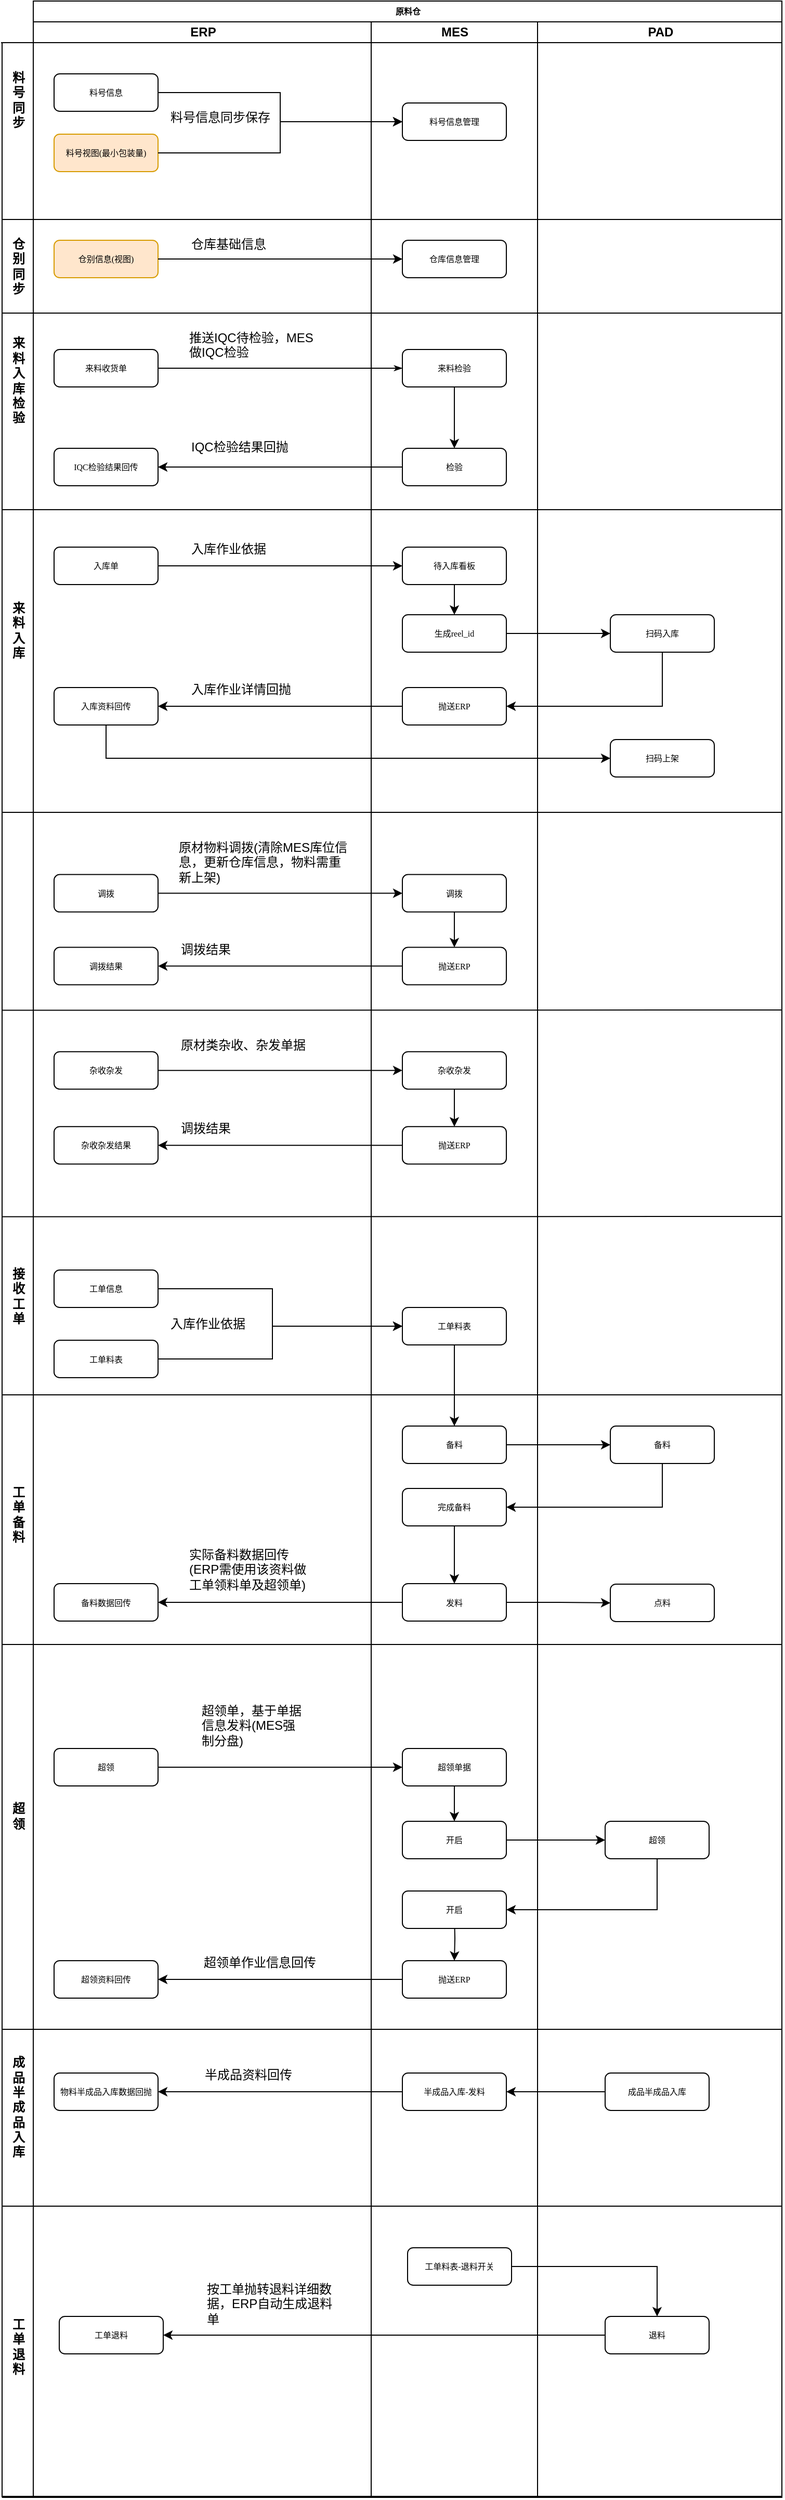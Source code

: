<mxfile version="12.1.3" type="github" pages="1"><diagram name="Page-1" id="74e2e168-ea6b-b213-b513-2b3c1d86103e"><mxGraphModel dx="1024" dy="1386" grid="1" gridSize="10" guides="1" tooltips="1" connect="1" arrows="1" fold="1" page="1" pageScale="1" pageWidth="1100" pageHeight="850" background="#ffffff" math="0" shadow="0"><root><mxCell id="0"/><mxCell id="1" parent="0"/><mxCell id="77e6c97f196da883-1" value="原料仓" style="swimlane;html=1;childLayout=stackLayout;startSize=20;rounded=0;shadow=0;labelBackgroundColor=none;strokeColor=#000000;strokeWidth=1;fillColor=#ffffff;fontFamily=Verdana;fontSize=8;fontColor=#000000;align=center;" parent="1" vertex="1"><mxGeometry x="70" y="-40" width="720" height="2400" as="geometry"/></mxCell><mxCell id="77e6c97f196da883-2" value="ERP" style="swimlane;html=1;startSize=20;" parent="77e6c97f196da883-1" vertex="1"><mxGeometry y="20" width="325" height="2380" as="geometry"/></mxCell><mxCell id="77e6c97f196da883-8" value="来料收货单" style="rounded=1;whiteSpace=wrap;html=1;shadow=0;labelBackgroundColor=none;strokeColor=#000000;strokeWidth=1;fillColor=#ffffff;fontFamily=Verdana;fontSize=8;fontColor=#000000;align=center;" parent="77e6c97f196da883-2" vertex="1"><mxGeometry x="20" y="315" width="100" height="36" as="geometry"/></mxCell><mxCell id="77e6c97f196da883-9" value="&lt;span style=&quot;font-size: 8px&quot;&gt;IQC检验结果回传&lt;/span&gt;" style="rounded=1;whiteSpace=wrap;html=1;shadow=0;labelBackgroundColor=none;strokeColor=#000000;strokeWidth=1;fillColor=#ffffff;fontFamily=Verdana;fontSize=8;fontColor=#000000;align=center;" parent="77e6c97f196da883-2" vertex="1"><mxGeometry x="20" y="410" width="100" height="36" as="geometry"/></mxCell><mxCell id="0Abd1LJX1tRPUPVhs411-5" value="入库单" style="rounded=1;whiteSpace=wrap;html=1;shadow=0;labelBackgroundColor=none;strokeColor=#000000;strokeWidth=1;fillColor=#ffffff;fontFamily=Verdana;fontSize=8;fontColor=#000000;align=center;" vertex="1" parent="77e6c97f196da883-2"><mxGeometry x="20" y="505" width="100" height="36" as="geometry"/></mxCell><mxCell id="0Abd1LJX1tRPUPVhs411-6" value="推送IQC待检验，MES做IQC检验" style="text;html=1;whiteSpace=wrap;" vertex="1" parent="77e6c97f196da883-2"><mxGeometry x="147.5" y="290" width="125" height="30" as="geometry"/></mxCell><mxCell id="0Abd1LJX1tRPUPVhs411-8" value="IQC检验结果回抛" style="text;html=1;" vertex="1" parent="77e6c97f196da883-2"><mxGeometry x="150" y="395" width="120" height="30" as="geometry"/></mxCell><mxCell id="0Abd1LJX1tRPUPVhs411-10" value="入库作业依据" style="text;html=1;" vertex="1" parent="77e6c97f196da883-2"><mxGeometry x="150" y="493" width="100" height="30" as="geometry"/></mxCell><mxCell id="0Abd1LJX1tRPUPVhs411-16" value="&lt;span style=&quot;font-size: 8px&quot;&gt;入库资料回传&lt;/span&gt;" style="rounded=1;whiteSpace=wrap;html=1;shadow=0;labelBackgroundColor=none;strokeColor=#000000;strokeWidth=1;fillColor=#ffffff;fontFamily=Verdana;fontSize=8;fontColor=#000000;align=center;" vertex="1" parent="77e6c97f196da883-2"><mxGeometry x="20" y="640" width="100" height="36" as="geometry"/></mxCell><mxCell id="0Abd1LJX1tRPUPVhs411-17" value="入库作业详情回抛" style="text;html=1;" vertex="1" parent="77e6c97f196da883-2"><mxGeometry x="150" y="628" width="120" height="30" as="geometry"/></mxCell><mxCell id="0Abd1LJX1tRPUPVhs411-29" value="&lt;span style=&quot;font-size: 8px&quot;&gt;工单料表&lt;/span&gt;" style="rounded=1;whiteSpace=wrap;html=1;shadow=0;labelBackgroundColor=none;strokeColor=#000000;strokeWidth=1;fillColor=#ffffff;fontFamily=Verdana;fontSize=8;fontColor=#000000;align=center;" vertex="1" parent="77e6c97f196da883-2"><mxGeometry x="20" y="1267.5" width="100" height="36" as="geometry"/></mxCell><mxCell id="0Abd1LJX1tRPUPVhs411-20" value="入库作业依据" style="text;html=1;" vertex="1" parent="77e6c97f196da883-2"><mxGeometry x="130" y="1237.5" width="100" height="30" as="geometry"/></mxCell><mxCell id="0Abd1LJX1tRPUPVhs411-22" value="实际备料数据回传(ERP需使用该资料做工单领料单及超领单)" style="text;html=1;whiteSpace=wrap;" vertex="1" parent="77e6c97f196da883-2"><mxGeometry x="147.5" y="1460" width="120" height="60" as="geometry"/></mxCell><mxCell id="0Abd1LJX1tRPUPVhs411-32" value="&lt;span style=&quot;font-size: 8px&quot;&gt;物料半成品入库数据回抛&lt;/span&gt;" style="rounded=1;whiteSpace=wrap;html=1;shadow=0;labelBackgroundColor=none;strokeColor=#000000;strokeWidth=1;fillColor=#ffffff;fontFamily=Verdana;fontSize=8;fontColor=#000000;align=center;" vertex="1" parent="77e6c97f196da883-2"><mxGeometry x="20" y="1972" width="100" height="36" as="geometry"/></mxCell><mxCell id="0Abd1LJX1tRPUPVhs411-34" value="半成品资料回传" style="text;html=1;" vertex="1" parent="77e6c97f196da883-2"><mxGeometry x="162.5" y="1960" width="110" height="30" as="geometry"/></mxCell><mxCell id="0Abd1LJX1tRPUPVhs411-66" value="原材物料调拨(清除MES库位信息，更新仓库信息，物料需重新上架)" style="text;html=1;whiteSpace=wrap;" vertex="1" parent="77e6c97f196da883-2"><mxGeometry x="137.5" y="779.8" width="165" height="30" as="geometry"/></mxCell><mxCell id="0Abd1LJX1tRPUPVhs411-70" value="原材类杂收、杂发单据" style="text;html=1;whiteSpace=wrap;" vertex="1" parent="77e6c97f196da883-2"><mxGeometry x="140" y="970.1" width="165" height="30" as="geometry"/></mxCell><mxCell id="0Abd1LJX1tRPUPVhs411-79" value="调拨结果" style="text;html=1;" vertex="1" parent="77e6c97f196da883-2"><mxGeometry x="140" y="877.8" width="120" height="30" as="geometry"/></mxCell><mxCell id="0Abd1LJX1tRPUPVhs411-83" value="&lt;span style=&quot;font-size: 8px&quot;&gt;调拨结果&lt;/span&gt;" style="rounded=1;whiteSpace=wrap;html=1;shadow=0;labelBackgroundColor=none;strokeColor=#000000;strokeWidth=1;fillColor=#ffffff;fontFamily=Verdana;fontSize=8;fontColor=#000000;align=center;" vertex="1" parent="77e6c97f196da883-2"><mxGeometry x="20" y="889.8" width="100" height="36" as="geometry"/></mxCell><mxCell id="0Abd1LJX1tRPUPVhs411-58" value="&lt;span style=&quot;font-size: 8px&quot;&gt;超领&lt;/span&gt;" style="rounded=1;whiteSpace=wrap;html=1;shadow=0;labelBackgroundColor=none;strokeColor=#000000;strokeWidth=1;fillColor=#ffffff;fontFamily=Verdana;fontSize=8;fontColor=#000000;align=center;" vertex="1" parent="77e6c97f196da883-2"><mxGeometry x="20" y="1660" width="100" height="36" as="geometry"/></mxCell><mxCell id="0Abd1LJX1tRPUPVhs411-62" value="&lt;span style=&quot;font-size: 8px&quot;&gt;超领资料回传&lt;/span&gt;" style="rounded=1;whiteSpace=wrap;html=1;shadow=0;labelBackgroundColor=none;strokeColor=#000000;strokeWidth=1;fillColor=#ffffff;fontFamily=Verdana;fontSize=8;fontColor=#000000;align=center;" vertex="1" parent="77e6c97f196da883-2"><mxGeometry x="20" y="1864" width="100" height="36" as="geometry"/></mxCell><mxCell id="0Abd1LJX1tRPUPVhs411-56" value="超领单，基于单据信息发料(MES强制分盘)" style="text;html=1;whiteSpace=wrap;" vertex="1" parent="77e6c97f196da883-2"><mxGeometry x="160" y="1610" width="100" height="52" as="geometry"/></mxCell><mxCell id="0Abd1LJX1tRPUPVhs411-63" value="超领单作业信息回传" style="text;html=1;" vertex="1" parent="77e6c97f196da883-2"><mxGeometry x="162.3" y="1852" width="110" height="30" as="geometry"/></mxCell><mxCell id="0Abd1LJX1tRPUPVhs411-46" value="&lt;span style=&quot;font-size: 8px&quot;&gt;工单退料&lt;/span&gt;" style="rounded=1;whiteSpace=wrap;html=1;shadow=0;labelBackgroundColor=none;strokeColor=#000000;strokeWidth=1;fillColor=#ffffff;fontFamily=Verdana;fontSize=8;fontColor=#000000;align=center;" vertex="1" parent="77e6c97f196da883-2"><mxGeometry x="25" y="2206" width="100" height="36" as="geometry"/></mxCell><mxCell id="0Abd1LJX1tRPUPVhs411-141" value="按工单抛转退料详细数据，ERP自动生成退料单" style="text;html=1;whiteSpace=wrap;" vertex="1" parent="77e6c97f196da883-2"><mxGeometry x="165" y="2166" width="130" height="30" as="geometry"/></mxCell><mxCell id="0Abd1LJX1tRPUPVhs411-156" value="" style="endArrow=none;html=1;" edge="1" parent="77e6c97f196da883-2"><mxGeometry width="50" height="50" relative="1" as="geometry"><mxPoint x="-30" y="1560" as="sourcePoint"/><mxPoint x="720" y="1560" as="targetPoint"/></mxGeometry></mxCell><mxCell id="0Abd1LJX1tRPUPVhs411-157" value="" style="endArrow=none;html=1;" edge="1" parent="77e6c97f196da883-2"><mxGeometry width="50" height="50" relative="1" as="geometry"><mxPoint x="-30" y="1930" as="sourcePoint"/><mxPoint x="720" y="1930" as="targetPoint"/></mxGeometry></mxCell><mxCell id="0Abd1LJX1tRPUPVhs411-158" value="" style="endArrow=none;html=1;strokeWidth=2;" edge="1" parent="77e6c97f196da883-2"><mxGeometry width="50" height="50" relative="1" as="geometry"><mxPoint x="-30" y="2379.5" as="sourcePoint"/><mxPoint x="720" y="2379.5" as="targetPoint"/></mxGeometry></mxCell><mxCell id="77e6c97f196da883-26" style="edgeStyle=orthogonalEdgeStyle;rounded=1;html=1;labelBackgroundColor=none;startArrow=none;startFill=0;startSize=5;endArrow=classicThin;endFill=1;endSize=5;jettySize=auto;orthogonalLoop=1;strokeColor=#000000;strokeWidth=1;fontFamily=Verdana;fontSize=8;fontColor=#000000;" parent="77e6c97f196da883-1" source="77e6c97f196da883-8" target="77e6c97f196da883-11" edge="1"><mxGeometry relative="1" as="geometry"/></mxCell><mxCell id="0Abd1LJX1tRPUPVhs411-4" style="edgeStyle=orthogonalEdgeStyle;rounded=0;orthogonalLoop=1;jettySize=auto;html=1;" edge="1" parent="77e6c97f196da883-1" source="0Abd1LJX1tRPUPVhs411-1" target="77e6c97f196da883-9"><mxGeometry relative="1" as="geometry"/></mxCell><mxCell id="0Abd1LJX1tRPUPVhs411-9" style="edgeStyle=orthogonalEdgeStyle;rounded=0;orthogonalLoop=1;jettySize=auto;html=1;entryX=0;entryY=0.5;entryDx=0;entryDy=0;" edge="1" parent="77e6c97f196da883-1" source="0Abd1LJX1tRPUPVhs411-5" target="77e6c97f196da883-12"><mxGeometry relative="1" as="geometry"/></mxCell><mxCell id="0Abd1LJX1tRPUPVhs411-15" value="" style="edgeStyle=orthogonalEdgeStyle;rounded=0;orthogonalLoop=1;jettySize=auto;html=1;entryX=1;entryY=0.5;entryDx=0;entryDy=0;" edge="1" parent="77e6c97f196da883-1" source="0Abd1LJX1tRPUPVhs411-11" target="0Abd1LJX1tRPUPVhs411-16"><mxGeometry relative="1" as="geometry"><mxPoint x="160" y="695" as="targetPoint"/></mxGeometry></mxCell><mxCell id="0Abd1LJX1tRPUPVhs411-121" style="edgeStyle=orthogonalEdgeStyle;rounded=0;orthogonalLoop=1;jettySize=auto;html=1;" edge="1" parent="77e6c97f196da883-1" source="0Abd1LJX1tRPUPVhs411-117" target="0Abd1LJX1tRPUPVhs411-119"><mxGeometry relative="1" as="geometry"/></mxCell><mxCell id="0Abd1LJX1tRPUPVhs411-122" style="edgeStyle=orthogonalEdgeStyle;rounded=0;orthogonalLoop=1;jettySize=auto;html=1;exitX=0.5;exitY=1;exitDx=0;exitDy=0;entryX=1;entryY=0.5;entryDx=0;entryDy=0;" edge="1" parent="77e6c97f196da883-1" source="0Abd1LJX1tRPUPVhs411-119" target="0Abd1LJX1tRPUPVhs411-120"><mxGeometry relative="1" as="geometry"/></mxCell><mxCell id="0Abd1LJX1tRPUPVhs411-135" style="edgeStyle=orthogonalEdgeStyle;rounded=0;orthogonalLoop=1;jettySize=auto;html=1;entryX=0;entryY=0.5;entryDx=0;entryDy=0;" edge="1" parent="77e6c97f196da883-1" source="0Abd1LJX1tRPUPVhs411-25" target="0Abd1LJX1tRPUPVhs411-129"><mxGeometry relative="1" as="geometry"/></mxCell><mxCell id="0Abd1LJX1tRPUPVhs411-30" style="edgeStyle=orthogonalEdgeStyle;rounded=0;orthogonalLoop=1;jettySize=auto;html=1;exitX=1;exitY=0.5;exitDx=0;exitDy=0;" edge="1" parent="77e6c97f196da883-1" source="0Abd1LJX1tRPUPVhs411-29" target="0Abd1LJX1tRPUPVhs411-24"><mxGeometry relative="1" as="geometry"><mxPoint x="350" y="1270" as="targetPoint"/><Array as="points"><mxPoint x="230" y="1306"/><mxPoint x="230" y="1274"/></Array></mxGeometry></mxCell><mxCell id="0Abd1LJX1tRPUPVhs411-81" style="edgeStyle=orthogonalEdgeStyle;rounded=0;orthogonalLoop=1;jettySize=auto;html=1;" edge="1" parent="77e6c97f196da883-1" source="0Abd1LJX1tRPUPVhs411-80" target="0Abd1LJX1tRPUPVhs411-83"><mxGeometry relative="1" as="geometry"><mxPoint x="110" y="927.8" as="targetPoint"/></mxGeometry></mxCell><mxCell id="0Abd1LJX1tRPUPVhs411-57" style="edgeStyle=orthogonalEdgeStyle;rounded=0;orthogonalLoop=1;jettySize=auto;html=1;entryX=0;entryY=0.5;entryDx=0;entryDy=0;" edge="1" parent="77e6c97f196da883-1" source="0Abd1LJX1tRPUPVhs411-58" target="0Abd1LJX1tRPUPVhs411-59"><mxGeometry relative="1" as="geometry"/></mxCell><mxCell id="0Abd1LJX1tRPUPVhs411-65" style="edgeStyle=orthogonalEdgeStyle;rounded=0;orthogonalLoop=1;jettySize=auto;html=1;" edge="1" parent="77e6c97f196da883-1" source="0Abd1LJX1tRPUPVhs411-64" target="0Abd1LJX1tRPUPVhs411-62"><mxGeometry relative="1" as="geometry"/></mxCell><mxCell id="0Abd1LJX1tRPUPVhs411-33" style="edgeStyle=orthogonalEdgeStyle;rounded=0;orthogonalLoop=1;jettySize=auto;html=1;" edge="1" parent="77e6c97f196da883-1" source="0Abd1LJX1tRPUPVhs411-31" target="0Abd1LJX1tRPUPVhs411-32"><mxGeometry relative="1" as="geometry"/></mxCell><mxCell id="0Abd1LJX1tRPUPVhs411-49" style="edgeStyle=orthogonalEdgeStyle;rounded=0;orthogonalLoop=1;jettySize=auto;html=1;" edge="1" parent="77e6c97f196da883-1" source="0Abd1LJX1tRPUPVhs411-48" target="0Abd1LJX1tRPUPVhs411-46"><mxGeometry relative="1" as="geometry"/></mxCell><mxCell id="0Abd1LJX1tRPUPVhs411-140" style="edgeStyle=orthogonalEdgeStyle;rounded=0;orthogonalLoop=1;jettySize=auto;html=1;entryX=0.5;entryY=0;entryDx=0;entryDy=0;" edge="1" parent="77e6c97f196da883-1" source="0Abd1LJX1tRPUPVhs411-139" target="0Abd1LJX1tRPUPVhs411-48"><mxGeometry relative="1" as="geometry"/></mxCell><mxCell id="77e6c97f196da883-3" value="MES" style="swimlane;html=1;startSize=20;" parent="77e6c97f196da883-1" vertex="1"><mxGeometry x="325" y="20" width="160" height="2380" as="geometry"/></mxCell><mxCell id="0Abd1LJX1tRPUPVhs411-3" style="edgeStyle=orthogonalEdgeStyle;rounded=0;orthogonalLoop=1;jettySize=auto;html=1;entryX=0.5;entryY=0;entryDx=0;entryDy=0;" edge="1" parent="77e6c97f196da883-3" source="77e6c97f196da883-11" target="0Abd1LJX1tRPUPVhs411-1"><mxGeometry relative="1" as="geometry"/></mxCell><mxCell id="77e6c97f196da883-11" value="来料检验" style="rounded=1;whiteSpace=wrap;html=1;shadow=0;labelBackgroundColor=none;strokeColor=#000000;strokeWidth=1;fillColor=#ffffff;fontFamily=Verdana;fontSize=8;fontColor=#000000;align=center;" parent="77e6c97f196da883-3" vertex="1"><mxGeometry x="30" y="315" width="100" height="36" as="geometry"/></mxCell><mxCell id="0Abd1LJX1tRPUPVhs411-1" value="检验" style="rounded=1;whiteSpace=wrap;html=1;shadow=0;labelBackgroundColor=none;strokeColor=#000000;strokeWidth=1;fillColor=#ffffff;fontFamily=Verdana;fontSize=8;fontColor=#000000;align=center;" vertex="1" parent="77e6c97f196da883-3"><mxGeometry x="30" y="410" width="100" height="36" as="geometry"/></mxCell><mxCell id="77e6c97f196da883-12" value="&lt;span style=&quot;font-size: 8px&quot;&gt;待入库看板&lt;/span&gt;" style="rounded=1;whiteSpace=wrap;html=1;shadow=0;labelBackgroundColor=none;strokeColor=#000000;strokeWidth=1;fillColor=#ffffff;fontFamily=Verdana;fontSize=8;fontColor=#000000;align=center;" parent="77e6c97f196da883-3" vertex="1"><mxGeometry x="30" y="505" width="100" height="36" as="geometry"/></mxCell><mxCell id="0Abd1LJX1tRPUPVhs411-11" value="&lt;span style=&quot;font-size: 8px&quot;&gt;抛送ERP&lt;/span&gt;" style="rounded=1;whiteSpace=wrap;html=1;shadow=0;labelBackgroundColor=none;strokeColor=#000000;strokeWidth=1;fillColor=#ffffff;fontFamily=Verdana;fontSize=8;fontColor=#000000;align=center;" vertex="1" parent="77e6c97f196da883-3"><mxGeometry x="30" y="640" width="100" height="36" as="geometry"/></mxCell><mxCell id="0Abd1LJX1tRPUPVhs411-19" value="工单信息" style="rounded=1;whiteSpace=wrap;html=1;shadow=0;labelBackgroundColor=none;strokeColor=#000000;strokeWidth=1;fillColor=#ffffff;fontFamily=Verdana;fontSize=8;fontColor=#000000;align=center;" vertex="1" parent="77e6c97f196da883-3"><mxGeometry x="-305" y="1200" width="100" height="36" as="geometry"/></mxCell><mxCell id="0Abd1LJX1tRPUPVhs411-21" value="&lt;span style=&quot;font-size: 8px&quot;&gt;备料数据回传&lt;/span&gt;" style="rounded=1;whiteSpace=wrap;html=1;shadow=0;labelBackgroundColor=none;strokeColor=#000000;strokeWidth=1;fillColor=#ffffff;fontFamily=Verdana;fontSize=8;fontColor=#000000;align=center;" vertex="1" parent="77e6c97f196da883-3"><mxGeometry x="-305" y="1501.5" width="100" height="36" as="geometry"/></mxCell><mxCell id="0Abd1LJX1tRPUPVhs411-125" style="edgeStyle=orthogonalEdgeStyle;rounded=0;orthogonalLoop=1;jettySize=auto;html=1;" edge="1" parent="77e6c97f196da883-3" source="0Abd1LJX1tRPUPVhs411-24" target="0Abd1LJX1tRPUPVhs411-117"><mxGeometry relative="1" as="geometry"/></mxCell><mxCell id="0Abd1LJX1tRPUPVhs411-24" value="&lt;span style=&quot;font-size: 8px&quot;&gt;工单料表&lt;/span&gt;" style="rounded=1;whiteSpace=wrap;html=1;shadow=0;labelBackgroundColor=none;strokeColor=#000000;strokeWidth=1;fillColor=#ffffff;fontFamily=Verdana;fontSize=8;fontColor=#000000;align=center;" vertex="1" parent="77e6c97f196da883-3"><mxGeometry x="30" y="1236" width="100" height="36" as="geometry"/></mxCell><mxCell id="0Abd1LJX1tRPUPVhs411-25" value="&lt;span style=&quot;font-size: 8px&quot;&gt;发料&lt;/span&gt;" style="rounded=1;whiteSpace=wrap;html=1;shadow=0;labelBackgroundColor=none;strokeColor=#000000;strokeWidth=1;fillColor=#ffffff;fontFamily=Verdana;fontSize=8;fontColor=#000000;align=center;" vertex="1" parent="77e6c97f196da883-3"><mxGeometry x="30" y="1501.5" width="100" height="36" as="geometry"/></mxCell><mxCell id="0Abd1LJX1tRPUPVhs411-26" style="edgeStyle=orthogonalEdgeStyle;rounded=0;orthogonalLoop=1;jettySize=auto;html=1;entryX=0;entryY=0.5;entryDx=0;entryDy=0;" edge="1" parent="77e6c97f196da883-3" source="0Abd1LJX1tRPUPVhs411-19" target="0Abd1LJX1tRPUPVhs411-24"><mxGeometry relative="1" as="geometry"><Array as="points"><mxPoint x="-95" y="1218"/><mxPoint x="-95" y="1254"/></Array></mxGeometry></mxCell><mxCell id="0Abd1LJX1tRPUPVhs411-27" value="" style="edgeStyle=orthogonalEdgeStyle;rounded=0;orthogonalLoop=1;jettySize=auto;html=1;entryX=1;entryY=0.5;entryDx=0;entryDy=0;" edge="1" parent="77e6c97f196da883-3" source="0Abd1LJX1tRPUPVhs411-25" target="0Abd1LJX1tRPUPVhs411-21"><mxGeometry relative="1" as="geometry"><mxPoint x="-235" y="1496.5" as="targetPoint"/></mxGeometry></mxCell><mxCell id="0Abd1LJX1tRPUPVhs411-31" value="&lt;span style=&quot;font-size: 8px&quot;&gt;半成品入库-&lt;/span&gt;发料" style="rounded=1;whiteSpace=wrap;html=1;shadow=0;labelBackgroundColor=none;strokeColor=#000000;strokeWidth=1;fillColor=#ffffff;fontFamily=Verdana;fontSize=8;fontColor=#000000;align=center;" vertex="1" parent="77e6c97f196da883-3"><mxGeometry x="30" y="1972" width="100" height="36" as="geometry"/></mxCell><mxCell id="0Abd1LJX1tRPUPVhs411-67" value="&lt;span style=&quot;font-size: 8px&quot;&gt;调拨&lt;/span&gt;" style="rounded=1;whiteSpace=wrap;html=1;shadow=0;labelBackgroundColor=none;strokeColor=#000000;strokeWidth=1;fillColor=#ffffff;fontFamily=Verdana;fontSize=8;fontColor=#000000;align=center;" vertex="1" parent="77e6c97f196da883-3"><mxGeometry x="-305" y="819.8" width="100" height="36" as="geometry"/></mxCell><mxCell id="0Abd1LJX1tRPUPVhs411-82" style="edgeStyle=orthogonalEdgeStyle;rounded=0;orthogonalLoop=1;jettySize=auto;html=1;exitX=0.5;exitY=1;exitDx=0;exitDy=0;entryX=0.5;entryY=0;entryDx=0;entryDy=0;" edge="1" parent="77e6c97f196da883-3" source="0Abd1LJX1tRPUPVhs411-68" target="0Abd1LJX1tRPUPVhs411-80"><mxGeometry relative="1" as="geometry"/></mxCell><mxCell id="0Abd1LJX1tRPUPVhs411-68" value="&lt;span style=&quot;font-size: 8px&quot;&gt;调拨&lt;/span&gt;" style="rounded=1;whiteSpace=wrap;html=1;shadow=0;labelBackgroundColor=none;strokeColor=#000000;strokeWidth=1;fillColor=#ffffff;fontFamily=Verdana;fontSize=8;fontColor=#000000;align=center;" vertex="1" parent="77e6c97f196da883-3"><mxGeometry x="30" y="819.8" width="100" height="36" as="geometry"/></mxCell><mxCell id="0Abd1LJX1tRPUPVhs411-69" style="edgeStyle=orthogonalEdgeStyle;rounded=0;orthogonalLoop=1;jettySize=auto;html=1;entryX=0;entryY=0.5;entryDx=0;entryDy=0;" edge="1" parent="77e6c97f196da883-3" source="0Abd1LJX1tRPUPVhs411-67" target="0Abd1LJX1tRPUPVhs411-68"><mxGeometry relative="1" as="geometry"/></mxCell><mxCell id="0Abd1LJX1tRPUPVhs411-71" value="&lt;span style=&quot;font-size: 8px&quot;&gt;杂收杂发&lt;/span&gt;" style="rounded=1;whiteSpace=wrap;html=1;shadow=0;labelBackgroundColor=none;strokeColor=#000000;strokeWidth=1;fillColor=#ffffff;fontFamily=Verdana;fontSize=8;fontColor=#000000;align=center;" vertex="1" parent="77e6c97f196da883-3"><mxGeometry x="-305" y="990.1" width="100" height="36" as="geometry"/></mxCell><mxCell id="0Abd1LJX1tRPUPVhs411-89" style="edgeStyle=orthogonalEdgeStyle;rounded=0;orthogonalLoop=1;jettySize=auto;html=1;exitX=0.5;exitY=1;exitDx=0;exitDy=0;entryX=0.5;entryY=0;entryDx=0;entryDy=0;" edge="1" parent="77e6c97f196da883-3" source="0Abd1LJX1tRPUPVhs411-72" target="0Abd1LJX1tRPUPVhs411-87"><mxGeometry relative="1" as="geometry"/></mxCell><mxCell id="0Abd1LJX1tRPUPVhs411-72" value="杂收杂发" style="rounded=1;whiteSpace=wrap;html=1;shadow=0;labelBackgroundColor=none;strokeColor=#000000;strokeWidth=1;fillColor=#ffffff;fontFamily=Verdana;fontSize=8;fontColor=#000000;align=center;" vertex="1" parent="77e6c97f196da883-3"><mxGeometry x="30" y="990.1" width="100" height="36" as="geometry"/></mxCell><mxCell id="0Abd1LJX1tRPUPVhs411-73" style="edgeStyle=orthogonalEdgeStyle;rounded=0;orthogonalLoop=1;jettySize=auto;html=1;entryX=0;entryY=0.5;entryDx=0;entryDy=0;" edge="1" parent="77e6c97f196da883-3" source="0Abd1LJX1tRPUPVhs411-71" target="0Abd1LJX1tRPUPVhs411-72"><mxGeometry relative="1" as="geometry"/></mxCell><mxCell id="0Abd1LJX1tRPUPVhs411-80" value="抛送ERP" style="rounded=1;whiteSpace=wrap;html=1;shadow=0;labelBackgroundColor=none;strokeColor=#000000;strokeWidth=1;fillColor=#ffffff;fontFamily=Verdana;fontSize=8;fontColor=#000000;align=center;" vertex="1" parent="77e6c97f196da883-3"><mxGeometry x="30" y="889.8" width="100" height="36" as="geometry"/></mxCell><mxCell id="0Abd1LJX1tRPUPVhs411-85" value="调拨结果" style="text;html=1;" vertex="1" parent="77e6c97f196da883-3"><mxGeometry x="-185" y="1050.1" width="120" height="30" as="geometry"/></mxCell><mxCell id="0Abd1LJX1tRPUPVhs411-86" value="杂收杂发结果" style="rounded=1;whiteSpace=wrap;html=1;shadow=0;labelBackgroundColor=none;strokeColor=#000000;strokeWidth=1;fillColor=#ffffff;fontFamily=Verdana;fontSize=8;fontColor=#000000;align=center;" vertex="1" parent="77e6c97f196da883-3"><mxGeometry x="-305" y="1062.1" width="100" height="36" as="geometry"/></mxCell><mxCell id="0Abd1LJX1tRPUPVhs411-87" value="抛送ERP" style="rounded=1;whiteSpace=wrap;html=1;shadow=0;labelBackgroundColor=none;strokeColor=#000000;strokeWidth=1;fillColor=#ffffff;fontFamily=Verdana;fontSize=8;fontColor=#000000;align=center;" vertex="1" parent="77e6c97f196da883-3"><mxGeometry x="30" y="1062.1" width="100" height="36" as="geometry"/></mxCell><mxCell id="0Abd1LJX1tRPUPVhs411-88" style="edgeStyle=orthogonalEdgeStyle;rounded=0;orthogonalLoop=1;jettySize=auto;html=1;" edge="1" parent="77e6c97f196da883-3" source="0Abd1LJX1tRPUPVhs411-87" target="0Abd1LJX1tRPUPVhs411-86"><mxGeometry relative="1" as="geometry"><mxPoint x="-285" y="1040.1" as="targetPoint"/></mxGeometry></mxCell><mxCell id="0Abd1LJX1tRPUPVhs411-40" value="&lt;span style=&quot;font-size: 8px&quot;&gt;料号视图(最小包装量)&lt;/span&gt;" style="rounded=1;whiteSpace=wrap;html=1;shadow=0;labelBackgroundColor=none;strokeColor=#d79b00;strokeWidth=1;fillColor=#ffe6cc;fontFamily=Verdana;fontSize=8;align=center;" vertex="1" parent="77e6c97f196da883-3"><mxGeometry x="-305" y="108" width="100" height="36" as="geometry"/></mxCell><mxCell id="0Abd1LJX1tRPUPVhs411-36" value="料号信息同步保存" style="text;html=1;" vertex="1" parent="77e6c97f196da883-3"><mxGeometry x="-195" y="78" width="110" height="30" as="geometry"/></mxCell><mxCell id="0Abd1LJX1tRPUPVhs411-45" value="仓库基础信息" style="text;html=1;" vertex="1" parent="77e6c97f196da883-3"><mxGeometry x="-175" y="200" width="100" height="30" as="geometry"/></mxCell><mxCell id="0Abd1LJX1tRPUPVhs411-35" value="&lt;span style=&quot;font-size: 8px&quot;&gt;料号信息&lt;/span&gt;" style="rounded=1;whiteSpace=wrap;html=1;shadow=0;labelBackgroundColor=none;strokeColor=#000000;strokeWidth=1;fillColor=#ffffff;fontFamily=Verdana;fontSize=8;fontColor=#000000;align=center;" vertex="1" parent="77e6c97f196da883-3"><mxGeometry x="-305" y="50" width="100" height="36" as="geometry"/></mxCell><mxCell id="0Abd1LJX1tRPUPVhs411-37" value="&lt;span style=&quot;font-size: 8px&quot;&gt;料号信息管理&lt;/span&gt;" style="rounded=1;whiteSpace=wrap;html=1;shadow=0;labelBackgroundColor=none;strokeColor=#000000;strokeWidth=1;fillColor=#ffffff;fontFamily=Verdana;fontSize=8;fontColor=#000000;align=center;" vertex="1" parent="77e6c97f196da883-3"><mxGeometry x="30" y="78" width="100" height="36" as="geometry"/></mxCell><mxCell id="0Abd1LJX1tRPUPVhs411-38" style="edgeStyle=orthogonalEdgeStyle;rounded=0;orthogonalLoop=1;jettySize=auto;html=1;" edge="1" parent="77e6c97f196da883-3" source="0Abd1LJX1tRPUPVhs411-35" target="0Abd1LJX1tRPUPVhs411-37"><mxGeometry relative="1" as="geometry"/></mxCell><mxCell id="0Abd1LJX1tRPUPVhs411-42" value="&lt;span style=&quot;font-size: 8px&quot;&gt;仓别信息(视图)&lt;/span&gt;" style="rounded=1;whiteSpace=wrap;html=1;shadow=0;labelBackgroundColor=none;strokeColor=#d79b00;strokeWidth=1;fillColor=#ffe6cc;fontFamily=Verdana;fontSize=8;align=center;" vertex="1" parent="77e6c97f196da883-3"><mxGeometry x="-305" y="210" width="100" height="36" as="geometry"/></mxCell><mxCell id="0Abd1LJX1tRPUPVhs411-43" value="&lt;span style=&quot;font-size: 8px&quot;&gt;仓库信息管理&lt;/span&gt;" style="rounded=1;whiteSpace=wrap;html=1;shadow=0;labelBackgroundColor=none;strokeColor=#000000;strokeWidth=1;fillColor=#ffffff;fontFamily=Verdana;fontSize=8;fontColor=#000000;align=center;" vertex="1" parent="77e6c97f196da883-3"><mxGeometry x="30" y="210" width="100" height="36" as="geometry"/></mxCell><mxCell id="0Abd1LJX1tRPUPVhs411-44" style="edgeStyle=orthogonalEdgeStyle;rounded=0;orthogonalLoop=1;jettySize=auto;html=1;entryX=0;entryY=0.5;entryDx=0;entryDy=0;" edge="1" parent="77e6c97f196da883-3" source="0Abd1LJX1tRPUPVhs411-42" target="0Abd1LJX1tRPUPVhs411-43"><mxGeometry relative="1" as="geometry"/></mxCell><mxCell id="0Abd1LJX1tRPUPVhs411-41" style="edgeStyle=orthogonalEdgeStyle;rounded=0;orthogonalLoop=1;jettySize=auto;html=1;" edge="1" parent="77e6c97f196da883-3" source="0Abd1LJX1tRPUPVhs411-40" target="0Abd1LJX1tRPUPVhs411-37"><mxGeometry relative="1" as="geometry"/></mxCell><mxCell id="0Abd1LJX1tRPUPVhs411-106" value="&lt;span style=&quot;font-size: 8px&quot;&gt;生成reel_id&lt;/span&gt;" style="rounded=1;whiteSpace=wrap;html=1;shadow=0;labelBackgroundColor=none;strokeColor=#000000;strokeWidth=1;fillColor=#ffffff;fontFamily=Verdana;fontSize=8;fontColor=#000000;align=center;" vertex="1" parent="77e6c97f196da883-3"><mxGeometry x="30" y="570" width="100" height="36" as="geometry"/></mxCell><mxCell id="0Abd1LJX1tRPUPVhs411-107" value="" style="edgeStyle=orthogonalEdgeStyle;rounded=0;orthogonalLoop=1;jettySize=auto;html=1;" edge="1" parent="77e6c97f196da883-3" source="77e6c97f196da883-12" target="0Abd1LJX1tRPUPVhs411-106"><mxGeometry relative="1" as="geometry"><mxPoint x="475" y="501" as="sourcePoint"/><mxPoint x="475" y="600" as="targetPoint"/></mxGeometry></mxCell><mxCell id="0Abd1LJX1tRPUPVhs411-117" value="&lt;span style=&quot;font-size: 8px&quot;&gt;备料&lt;/span&gt;" style="rounded=1;whiteSpace=wrap;html=1;shadow=0;labelBackgroundColor=none;strokeColor=#000000;strokeWidth=1;fillColor=#ffffff;fontFamily=Verdana;fontSize=8;fontColor=#000000;align=center;" vertex="1" parent="77e6c97f196da883-3"><mxGeometry x="30" y="1350" width="100" height="36" as="geometry"/></mxCell><mxCell id="0Abd1LJX1tRPUPVhs411-120" value="完成备料" style="rounded=1;whiteSpace=wrap;html=1;shadow=0;labelBackgroundColor=none;strokeColor=#000000;strokeWidth=1;fillColor=#ffffff;fontFamily=Verdana;fontSize=8;fontColor=#000000;align=center;" vertex="1" parent="77e6c97f196da883-3"><mxGeometry x="30" y="1410" width="100" height="36" as="geometry"/></mxCell><mxCell id="0Abd1LJX1tRPUPVhs411-124" style="edgeStyle=orthogonalEdgeStyle;rounded=0;orthogonalLoop=1;jettySize=auto;html=1;exitX=0.5;exitY=1;exitDx=0;exitDy=0;entryX=0.5;entryY=0;entryDx=0;entryDy=0;" edge="1" parent="77e6c97f196da883-3" source="0Abd1LJX1tRPUPVhs411-120" target="0Abd1LJX1tRPUPVhs411-25"><mxGeometry relative="1" as="geometry"><mxPoint x="80" y="1490" as="targetPoint"/><Array as="points"/></mxGeometry></mxCell><mxCell id="0Abd1LJX1tRPUPVhs411-148" style="edgeStyle=orthogonalEdgeStyle;rounded=0;orthogonalLoop=1;jettySize=auto;html=1;entryX=0.5;entryY=0;entryDx=0;entryDy=0;" edge="1" parent="77e6c97f196da883-3" source="0Abd1LJX1tRPUPVhs411-59" target="0Abd1LJX1tRPUPVhs411-147"><mxGeometry relative="1" as="geometry"/></mxCell><mxCell id="0Abd1LJX1tRPUPVhs411-59" value="&lt;span style=&quot;font-size: 8px&quot;&gt;超领单据&lt;/span&gt;" style="rounded=1;whiteSpace=wrap;html=1;shadow=0;labelBackgroundColor=none;strokeColor=#000000;strokeWidth=1;fillColor=#ffffff;fontFamily=Verdana;fontSize=8;fontColor=#000000;align=center;" vertex="1" parent="77e6c97f196da883-3"><mxGeometry x="30" y="1660" width="100" height="36" as="geometry"/></mxCell><mxCell id="0Abd1LJX1tRPUPVhs411-64" value="&lt;span style=&quot;font-size: 8px&quot;&gt;抛送ERP&lt;/span&gt;" style="rounded=1;whiteSpace=wrap;html=1;shadow=0;labelBackgroundColor=none;strokeColor=#000000;strokeWidth=1;fillColor=#ffffff;fontFamily=Verdana;fontSize=8;fontColor=#000000;align=center;" vertex="1" parent="77e6c97f196da883-3"><mxGeometry x="30" y="1864" width="100" height="36" as="geometry"/></mxCell><mxCell id="0Abd1LJX1tRPUPVhs411-137" style="edgeStyle=orthogonalEdgeStyle;rounded=0;orthogonalLoop=1;jettySize=auto;html=1;exitX=0.5;exitY=1;exitDx=0;exitDy=0;entryX=0.5;entryY=0;entryDx=0;entryDy=0;" edge="1" parent="77e6c97f196da883-3" target="0Abd1LJX1tRPUPVhs411-64"><mxGeometry relative="1" as="geometry"><mxPoint x="80" y="1820" as="sourcePoint"/></mxGeometry></mxCell><mxCell id="0Abd1LJX1tRPUPVhs411-139" value="&lt;span style=&quot;font-size: 8px&quot;&gt;工单料表-退料开关&lt;/span&gt;" style="rounded=1;whiteSpace=wrap;html=1;shadow=0;labelBackgroundColor=none;strokeColor=#000000;strokeWidth=1;fillColor=#ffffff;fontFamily=Verdana;fontSize=8;fontColor=#000000;align=center;" vertex="1" parent="77e6c97f196da883-3"><mxGeometry x="35" y="2140" width="100" height="36" as="geometry"/></mxCell><mxCell id="0Abd1LJX1tRPUPVhs411-147" value="开启" style="rounded=1;whiteSpace=wrap;html=1;shadow=0;labelBackgroundColor=none;strokeColor=#000000;strokeWidth=1;fillColor=#ffffff;fontFamily=Verdana;fontSize=8;fontColor=#000000;align=center;" vertex="1" parent="77e6c97f196da883-3"><mxGeometry x="30" y="1730" width="100" height="36" as="geometry"/></mxCell><mxCell id="0Abd1LJX1tRPUPVhs411-149" value="开启" style="rounded=1;whiteSpace=wrap;html=1;shadow=0;labelBackgroundColor=none;strokeColor=#000000;strokeWidth=1;fillColor=#ffffff;fontFamily=Verdana;fontSize=8;fontColor=#000000;align=center;" vertex="1" parent="77e6c97f196da883-3"><mxGeometry x="30" y="1797" width="100" height="36" as="geometry"/></mxCell><mxCell id="0Abd1LJX1tRPUPVhs411-159" value="" style="endArrow=none;html=1;" edge="1" parent="77e6c97f196da883-3"><mxGeometry width="50" height="50" relative="1" as="geometry"><mxPoint x="-355" y="2100" as="sourcePoint"/><mxPoint x="395" y="2100" as="targetPoint"/></mxGeometry></mxCell><mxCell id="77e6c97f196da883-4" value="PAD" style="swimlane;html=1;startSize=20;" parent="77e6c97f196da883-1" vertex="1"><mxGeometry x="485" y="20" width="235" height="2380" as="geometry"/></mxCell><mxCell id="0Abd1LJX1tRPUPVhs411-48" value="&lt;span style=&quot;font-size: 8px&quot;&gt;退料&lt;/span&gt;" style="rounded=1;whiteSpace=wrap;html=1;shadow=0;labelBackgroundColor=none;strokeColor=#000000;strokeWidth=1;fillColor=#ffffff;fontFamily=Verdana;fontSize=8;fontColor=#000000;align=center;" vertex="1" parent="77e6c97f196da883-4"><mxGeometry x="65" y="2206" width="100" height="36" as="geometry"/></mxCell><mxCell id="0Abd1LJX1tRPUPVhs411-96" value="" style="endArrow=none;html=1;" edge="1" parent="77e6c97f196da883-4"><mxGeometry width="50" height="50" relative="1" as="geometry"><mxPoint x="-515" y="190" as="sourcePoint"/><mxPoint x="235" y="190" as="targetPoint"/></mxGeometry></mxCell><mxCell id="0Abd1LJX1tRPUPVhs411-100" value="" style="endArrow=none;html=1;" edge="1" parent="77e6c97f196da883-4"><mxGeometry width="50" height="50" relative="1" as="geometry"><mxPoint x="-515" y="280" as="sourcePoint"/><mxPoint x="235" y="280" as="targetPoint"/></mxGeometry></mxCell><mxCell id="0Abd1LJX1tRPUPVhs411-104" value="" style="endArrow=none;html=1;" edge="1" parent="77e6c97f196da883-4"><mxGeometry width="50" height="50" relative="1" as="geometry"><mxPoint x="-515" y="469" as="sourcePoint"/><mxPoint x="235" y="469" as="targetPoint"/></mxGeometry></mxCell><mxCell id="0Abd1LJX1tRPUPVhs411-108" value="扫码入库" style="rounded=1;whiteSpace=wrap;html=1;shadow=0;labelBackgroundColor=none;strokeColor=#000000;strokeWidth=1;fillColor=#ffffff;fontFamily=Verdana;fontSize=8;fontColor=#000000;align=center;" vertex="1" parent="77e6c97f196da883-4"><mxGeometry x="70" y="570" width="100" height="36" as="geometry"/></mxCell><mxCell id="0Abd1LJX1tRPUPVhs411-110" value="扫码上架" style="rounded=1;whiteSpace=wrap;html=1;shadow=0;labelBackgroundColor=none;strokeColor=#000000;strokeWidth=1;fillColor=#ffffff;fontFamily=Verdana;fontSize=8;fontColor=#000000;align=center;" vertex="1" parent="77e6c97f196da883-4"><mxGeometry x="70" y="690" width="100" height="36" as="geometry"/></mxCell><mxCell id="0Abd1LJX1tRPUPVhs411-113" value="" style="endArrow=none;html=1;" edge="1" parent="77e6c97f196da883-4"><mxGeometry width="50" height="50" relative="1" as="geometry"><mxPoint x="-515" y="760" as="sourcePoint"/><mxPoint x="235" y="760" as="targetPoint"/></mxGeometry></mxCell><mxCell id="0Abd1LJX1tRPUPVhs411-115" value="" style="endArrow=none;html=1;" edge="1" parent="77e6c97f196da883-4"><mxGeometry width="50" height="50" relative="1" as="geometry"><mxPoint x="-515" y="1320" as="sourcePoint"/><mxPoint x="235" y="1320" as="targetPoint"/></mxGeometry></mxCell><mxCell id="0Abd1LJX1tRPUPVhs411-119" value="备料" style="rounded=1;whiteSpace=wrap;html=1;shadow=0;labelBackgroundColor=none;strokeColor=#000000;strokeWidth=1;fillColor=#ffffff;fontFamily=Verdana;fontSize=8;fontColor=#000000;align=center;" vertex="1" parent="77e6c97f196da883-4"><mxGeometry x="70" y="1350" width="100" height="36" as="geometry"/></mxCell><mxCell id="0Abd1LJX1tRPUPVhs411-129" value="点料" style="rounded=1;whiteSpace=wrap;html=1;shadow=0;labelBackgroundColor=none;strokeColor=#000000;strokeWidth=1;fillColor=#ffffff;fontFamily=Verdana;fontSize=8;fontColor=#000000;align=center;" vertex="1" parent="77e6c97f196da883-4"><mxGeometry x="70" y="1502" width="100" height="36" as="geometry"/></mxCell><mxCell id="0Abd1LJX1tRPUPVhs411-136" value="" style="endArrow=none;html=1;" edge="1" parent="77e6c97f196da883-4"><mxGeometry width="50" height="50" relative="1" as="geometry"><mxPoint x="-516" y="20" as="sourcePoint"/><mxPoint x="234" y="20" as="targetPoint"/></mxGeometry></mxCell><mxCell id="0Abd1LJX1tRPUPVhs411-99" value="" style="endArrow=none;html=1;" edge="1" parent="77e6c97f196da883-4"><mxGeometry width="50" height="50" relative="1" as="geometry"><mxPoint x="-515" y="950.3" as="sourcePoint"/><mxPoint x="235" y="950" as="targetPoint"/></mxGeometry></mxCell><mxCell id="0Abd1LJX1tRPUPVhs411-138" value="" style="endArrow=none;html=1;" edge="1" parent="77e6c97f196da883-4"><mxGeometry width="50" height="50" relative="1" as="geometry"><mxPoint x="-515" y="1148.8" as="sourcePoint"/><mxPoint x="235" y="1148.5" as="targetPoint"/></mxGeometry></mxCell><mxCell id="0Abd1LJX1tRPUPVhs411-146" value="超领" style="rounded=1;whiteSpace=wrap;html=1;shadow=0;labelBackgroundColor=none;strokeColor=#000000;strokeWidth=1;fillColor=#ffffff;fontFamily=Verdana;fontSize=8;fontColor=#000000;align=center;" vertex="1" parent="77e6c97f196da883-4"><mxGeometry x="65" y="1730" width="100" height="36" as="geometry"/></mxCell><mxCell id="0Abd1LJX1tRPUPVhs411-152" value="成品半成品入库" style="rounded=1;whiteSpace=wrap;html=1;shadow=0;labelBackgroundColor=none;strokeColor=#000000;strokeWidth=1;fillColor=#ffffff;fontFamily=Verdana;fontSize=8;fontColor=#000000;align=center;" vertex="1" parent="77e6c97f196da883-4"><mxGeometry x="65" y="1972" width="100" height="36" as="geometry"/></mxCell><mxCell id="0Abd1LJX1tRPUPVhs411-12" value="" style="edgeStyle=orthogonalEdgeStyle;rounded=0;orthogonalLoop=1;jettySize=auto;html=1;exitX=1;exitY=0.5;exitDx=0;exitDy=0;entryX=0;entryY=0.5;entryDx=0;entryDy=0;" edge="1" parent="77e6c97f196da883-1" source="0Abd1LJX1tRPUPVhs411-106" target="0Abd1LJX1tRPUPVhs411-108"><mxGeometry relative="1" as="geometry"/></mxCell><mxCell id="0Abd1LJX1tRPUPVhs411-111" style="edgeStyle=orthogonalEdgeStyle;rounded=0;orthogonalLoop=1;jettySize=auto;html=1;entryX=0;entryY=0.5;entryDx=0;entryDy=0;" edge="1" parent="77e6c97f196da883-1" source="0Abd1LJX1tRPUPVhs411-16" target="0Abd1LJX1tRPUPVhs411-110"><mxGeometry relative="1" as="geometry"><Array as="points"><mxPoint x="70" y="728"/></Array></mxGeometry></mxCell><mxCell id="0Abd1LJX1tRPUPVhs411-112" style="edgeStyle=orthogonalEdgeStyle;rounded=0;orthogonalLoop=1;jettySize=auto;html=1;entryX=1;entryY=0.5;entryDx=0;entryDy=0;" edge="1" parent="77e6c97f196da883-1" source="0Abd1LJX1tRPUPVhs411-108" target="0Abd1LJX1tRPUPVhs411-11"><mxGeometry relative="1" as="geometry"><Array as="points"><mxPoint x="605" y="678"/></Array></mxGeometry></mxCell><mxCell id="0Abd1LJX1tRPUPVhs411-150" style="edgeStyle=orthogonalEdgeStyle;rounded=0;orthogonalLoop=1;jettySize=auto;html=1;entryX=0;entryY=0.5;entryDx=0;entryDy=0;" edge="1" parent="77e6c97f196da883-1" source="0Abd1LJX1tRPUPVhs411-147" target="0Abd1LJX1tRPUPVhs411-146"><mxGeometry relative="1" as="geometry"/></mxCell><mxCell id="0Abd1LJX1tRPUPVhs411-151" style="edgeStyle=orthogonalEdgeStyle;rounded=0;orthogonalLoop=1;jettySize=auto;html=1;entryX=1;entryY=0.5;entryDx=0;entryDy=0;exitX=0.5;exitY=1;exitDx=0;exitDy=0;" edge="1" parent="77e6c97f196da883-1" source="0Abd1LJX1tRPUPVhs411-146" target="0Abd1LJX1tRPUPVhs411-149"><mxGeometry relative="1" as="geometry"/></mxCell><mxCell id="0Abd1LJX1tRPUPVhs411-153" style="edgeStyle=orthogonalEdgeStyle;rounded=0;orthogonalLoop=1;jettySize=auto;html=1;" edge="1" parent="77e6c97f196da883-1" source="0Abd1LJX1tRPUPVhs411-152" target="0Abd1LJX1tRPUPVhs411-31"><mxGeometry relative="1" as="geometry"/></mxCell><mxCell id="0Abd1LJX1tRPUPVhs411-97" value="" style="endArrow=none;html=1;" edge="1" parent="1"><mxGeometry width="50" height="50" relative="1" as="geometry"><mxPoint x="40" as="sourcePoint"/><mxPoint x="40" y="2360" as="targetPoint"/></mxGeometry></mxCell><mxCell id="0Abd1LJX1tRPUPVhs411-102" value="料号同步" style="text;html=1;verticalAlign=middle;whiteSpace=wrap;fontStyle=1" vertex="1" parent="1"><mxGeometry x="48" y="20" width="20" height="70" as="geometry"/></mxCell><mxCell id="0Abd1LJX1tRPUPVhs411-103" value="仓别同步" style="text;html=1;verticalAlign=middle;whiteSpace=wrap;fontStyle=1" vertex="1" parent="1"><mxGeometry x="48" y="180" width="20" height="70" as="geometry"/></mxCell><mxCell id="0Abd1LJX1tRPUPVhs411-105" value="来料入库&lt;br&gt;检验" style="text;html=1;verticalAlign=middle;whiteSpace=wrap;fontStyle=1" vertex="1" parent="1"><mxGeometry x="48" y="290" width="20" height="70" as="geometry"/></mxCell><mxCell id="0Abd1LJX1tRPUPVhs411-114" value="来料入库" style="text;html=1;verticalAlign=middle;whiteSpace=wrap;fontStyle=1" vertex="1" parent="1"><mxGeometry x="48" y="530" width="20" height="70" as="geometry"/></mxCell><mxCell id="0Abd1LJX1tRPUPVhs411-116" value="接收工单" style="text;html=1;verticalAlign=middle;whiteSpace=wrap;fontStyle=1" vertex="1" parent="1"><mxGeometry x="48" y="1170" width="20" height="70" as="geometry"/></mxCell><mxCell id="0Abd1LJX1tRPUPVhs411-160" value="工单备料" style="text;html=1;verticalAlign=middle;whiteSpace=wrap;fontStyle=1" vertex="1" parent="1"><mxGeometry x="48" y="1380" width="20" height="70" as="geometry"/></mxCell><mxCell id="0Abd1LJX1tRPUPVhs411-161" value="超领" style="text;html=1;verticalAlign=middle;whiteSpace=wrap;fontStyle=1" vertex="1" parent="1"><mxGeometry x="48" y="1670" width="20" height="70" as="geometry"/></mxCell><mxCell id="0Abd1LJX1tRPUPVhs411-162" value="成品半成品入库" style="text;html=1;verticalAlign=middle;whiteSpace=wrap;fontStyle=1" vertex="1" parent="1"><mxGeometry x="48" y="1950" width="20" height="70" as="geometry"/></mxCell><mxCell id="0Abd1LJX1tRPUPVhs411-163" value="工单退料" style="text;html=1;verticalAlign=middle;whiteSpace=wrap;fontStyle=1" vertex="1" parent="1"><mxGeometry x="48" y="2180" width="20" height="70" as="geometry"/></mxCell></root></mxGraphModel></diagram></mxfile>